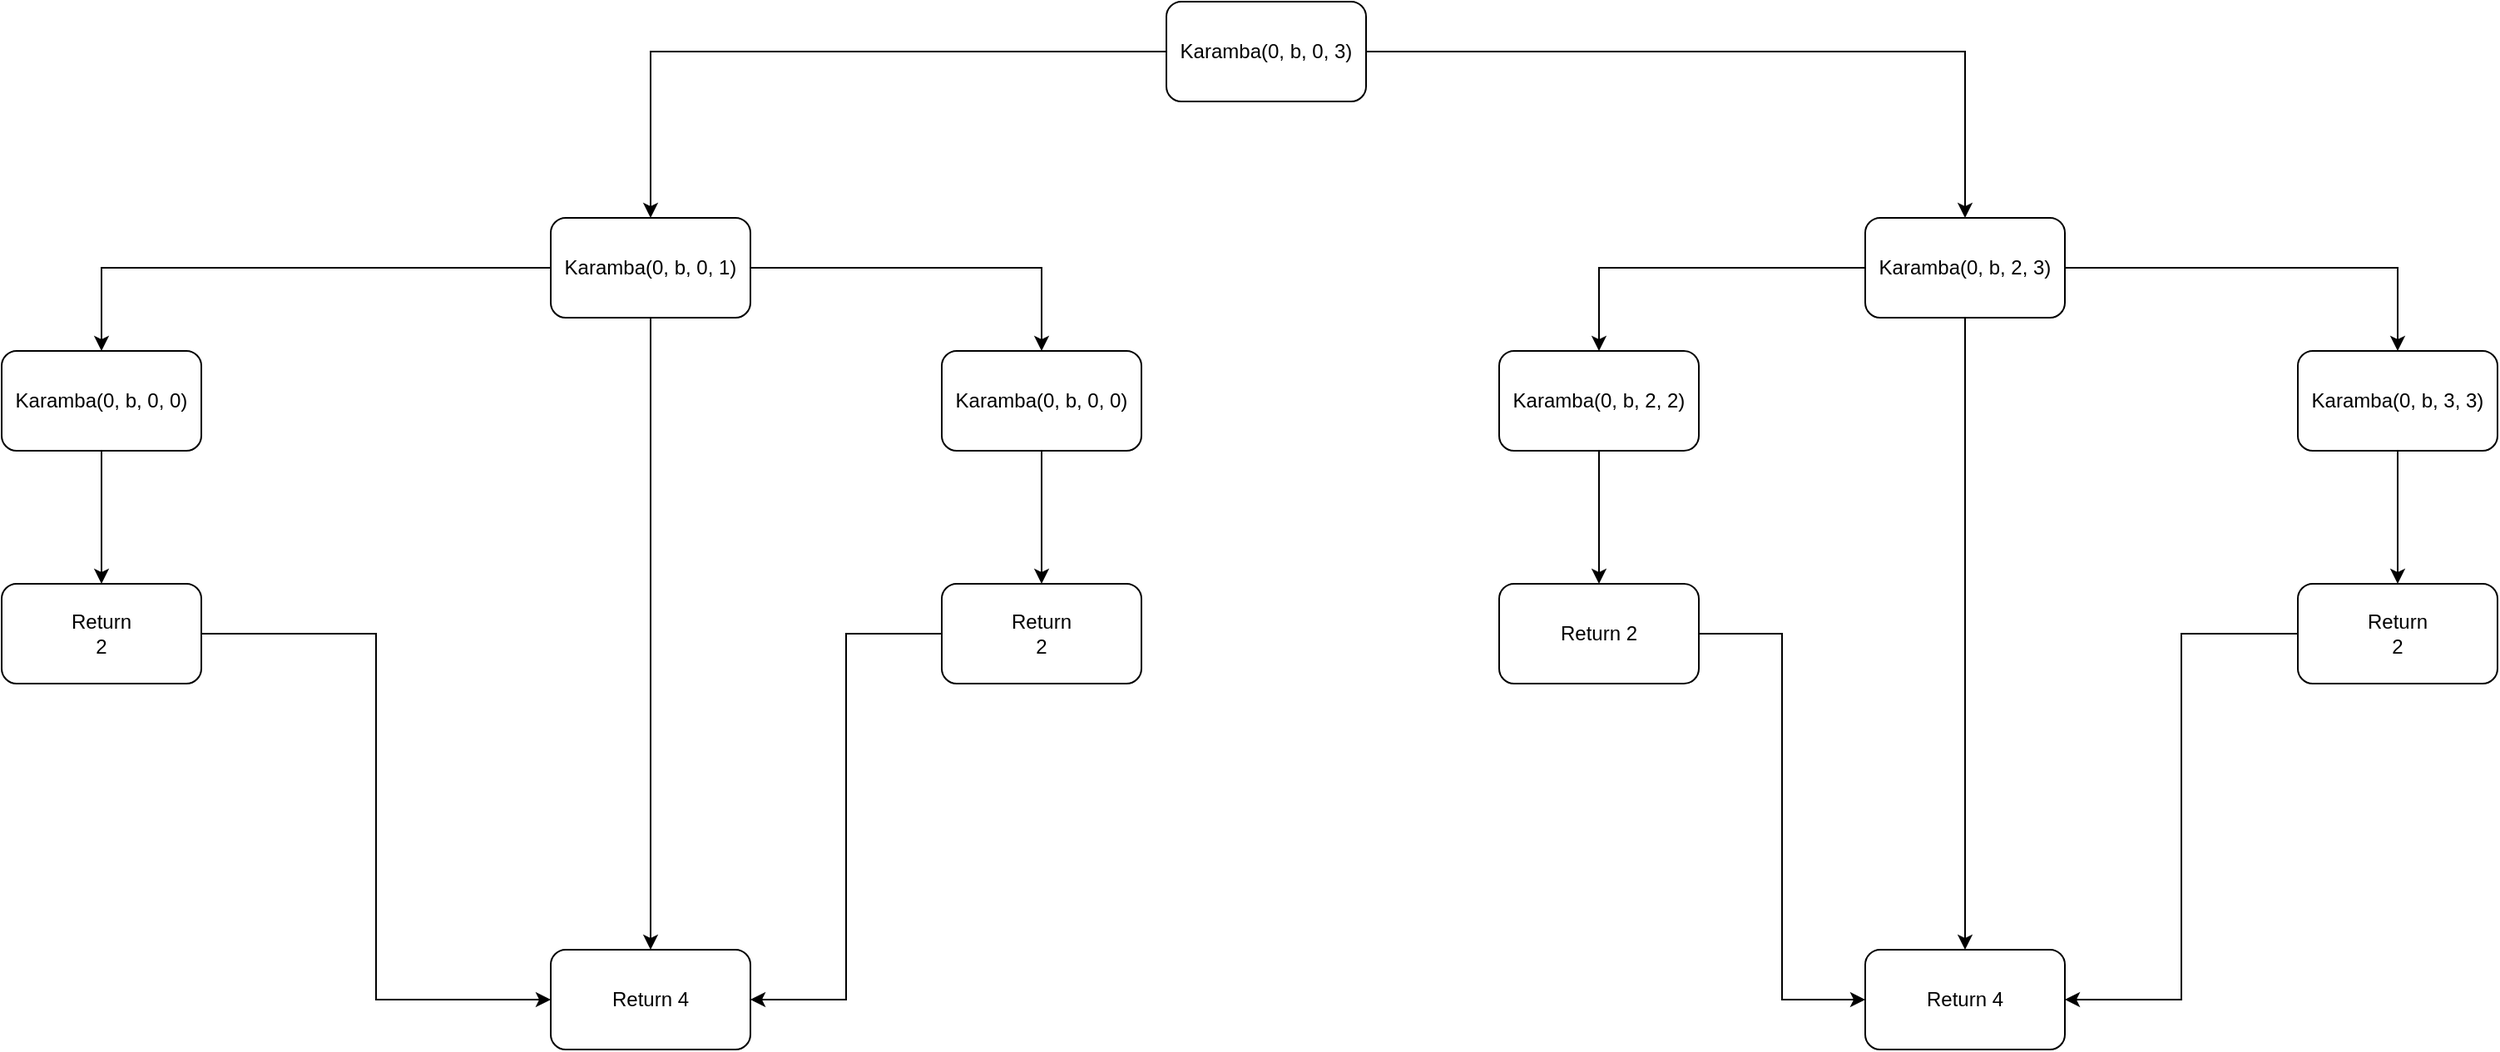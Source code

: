<mxfile version="21.1.2">
  <diagram name="Page-1" id="DFw1NA6mjUOxKMK1M_Jr">
    <mxGraphModel dx="1962" dy="1230" grid="1" gridSize="10" guides="1" tooltips="1" connect="1" arrows="1" fold="1" page="1" pageScale="1" pageWidth="850" pageHeight="1100" math="0" shadow="0">
      <root>
        <mxCell id="0" />
        <mxCell id="1" parent="0" />
        <mxCell id="cshWt5R04KCTWZORSb7K-19" value="" style="edgeStyle=orthogonalEdgeStyle;rounded=0;orthogonalLoop=1;jettySize=auto;html=1;" edge="1" parent="1" source="cshWt5R04KCTWZORSb7K-17" target="cshWt5R04KCTWZORSb7K-18">
          <mxGeometry relative="1" as="geometry" />
        </mxCell>
        <mxCell id="cshWt5R04KCTWZORSb7K-35" value="" style="edgeStyle=orthogonalEdgeStyle;rounded=0;orthogonalLoop=1;jettySize=auto;html=1;" edge="1" parent="1" source="cshWt5R04KCTWZORSb7K-17" target="cshWt5R04KCTWZORSb7K-34">
          <mxGeometry relative="1" as="geometry" />
        </mxCell>
        <mxCell id="cshWt5R04KCTWZORSb7K-17" value="Karamba(0, b, 0, 3)" style="rounded=1;whiteSpace=wrap;html=1;" vertex="1" parent="1">
          <mxGeometry x="440" y="120" width="120" height="60" as="geometry" />
        </mxCell>
        <mxCell id="cshWt5R04KCTWZORSb7K-22" value="" style="edgeStyle=orthogonalEdgeStyle;rounded=0;orthogonalLoop=1;jettySize=auto;html=1;" edge="1" parent="1" source="cshWt5R04KCTWZORSb7K-18" target="cshWt5R04KCTWZORSb7K-21">
          <mxGeometry relative="1" as="geometry" />
        </mxCell>
        <mxCell id="cshWt5R04KCTWZORSb7K-25" value="" style="edgeStyle=orthogonalEdgeStyle;rounded=0;orthogonalLoop=1;jettySize=auto;html=1;" edge="1" parent="1" source="cshWt5R04KCTWZORSb7K-18" target="cshWt5R04KCTWZORSb7K-24">
          <mxGeometry relative="1" as="geometry" />
        </mxCell>
        <mxCell id="cshWt5R04KCTWZORSb7K-31" value="" style="edgeStyle=orthogonalEdgeStyle;rounded=0;orthogonalLoop=1;jettySize=auto;html=1;" edge="1" parent="1" source="cshWt5R04KCTWZORSb7K-18" target="cshWt5R04KCTWZORSb7K-30">
          <mxGeometry relative="1" as="geometry" />
        </mxCell>
        <mxCell id="cshWt5R04KCTWZORSb7K-18" value="Karamba(0, b, 0, 1)" style="rounded=1;whiteSpace=wrap;html=1;" vertex="1" parent="1">
          <mxGeometry x="70" y="250" width="120" height="60" as="geometry" />
        </mxCell>
        <mxCell id="cshWt5R04KCTWZORSb7K-29" value="" style="edgeStyle=orthogonalEdgeStyle;rounded=0;orthogonalLoop=1;jettySize=auto;html=1;" edge="1" parent="1" source="cshWt5R04KCTWZORSb7K-21" target="cshWt5R04KCTWZORSb7K-28">
          <mxGeometry relative="1" as="geometry" />
        </mxCell>
        <mxCell id="cshWt5R04KCTWZORSb7K-21" value="Karamba(0, b, 0, 0)" style="rounded=1;whiteSpace=wrap;html=1;" vertex="1" parent="1">
          <mxGeometry x="-260" y="330" width="120" height="60" as="geometry" />
        </mxCell>
        <mxCell id="cshWt5R04KCTWZORSb7K-27" value="" style="edgeStyle=orthogonalEdgeStyle;rounded=0;orthogonalLoop=1;jettySize=auto;html=1;" edge="1" parent="1" source="cshWt5R04KCTWZORSb7K-24" target="cshWt5R04KCTWZORSb7K-26">
          <mxGeometry relative="1" as="geometry" />
        </mxCell>
        <mxCell id="cshWt5R04KCTWZORSb7K-24" value="Karamba(0, b, 0, 0)" style="rounded=1;whiteSpace=wrap;html=1;" vertex="1" parent="1">
          <mxGeometry x="305" y="330" width="120" height="60" as="geometry" />
        </mxCell>
        <mxCell id="cshWt5R04KCTWZORSb7K-32" style="edgeStyle=orthogonalEdgeStyle;rounded=0;orthogonalLoop=1;jettySize=auto;html=1;entryX=1;entryY=0.5;entryDx=0;entryDy=0;" edge="1" parent="1" source="cshWt5R04KCTWZORSb7K-26" target="cshWt5R04KCTWZORSb7K-30">
          <mxGeometry relative="1" as="geometry" />
        </mxCell>
        <mxCell id="cshWt5R04KCTWZORSb7K-26" value="&lt;div&gt;Return&lt;/div&gt;&lt;div&gt;2&lt;br&gt;&lt;/div&gt;" style="rounded=1;whiteSpace=wrap;html=1;" vertex="1" parent="1">
          <mxGeometry x="305" y="470" width="120" height="60" as="geometry" />
        </mxCell>
        <mxCell id="cshWt5R04KCTWZORSb7K-33" style="edgeStyle=orthogonalEdgeStyle;rounded=0;orthogonalLoop=1;jettySize=auto;html=1;entryX=0;entryY=0.5;entryDx=0;entryDy=0;" edge="1" parent="1" source="cshWt5R04KCTWZORSb7K-28" target="cshWt5R04KCTWZORSb7K-30">
          <mxGeometry relative="1" as="geometry" />
        </mxCell>
        <mxCell id="cshWt5R04KCTWZORSb7K-28" value="&lt;div&gt;Return&lt;/div&gt;&lt;div&gt;2&lt;br&gt;&lt;/div&gt;" style="rounded=1;whiteSpace=wrap;html=1;" vertex="1" parent="1">
          <mxGeometry x="-260" y="470" width="120" height="60" as="geometry" />
        </mxCell>
        <mxCell id="cshWt5R04KCTWZORSb7K-30" value="Return 4" style="rounded=1;whiteSpace=wrap;html=1;" vertex="1" parent="1">
          <mxGeometry x="70" y="690" width="120" height="60" as="geometry" />
        </mxCell>
        <mxCell id="cshWt5R04KCTWZORSb7K-38" value="" style="edgeStyle=orthogonalEdgeStyle;rounded=0;orthogonalLoop=1;jettySize=auto;html=1;" edge="1" parent="1" source="cshWt5R04KCTWZORSb7K-34" target="cshWt5R04KCTWZORSb7K-37">
          <mxGeometry relative="1" as="geometry" />
        </mxCell>
        <mxCell id="cshWt5R04KCTWZORSb7K-42" value="" style="edgeStyle=orthogonalEdgeStyle;rounded=0;orthogonalLoop=1;jettySize=auto;html=1;" edge="1" parent="1" source="cshWt5R04KCTWZORSb7K-34" target="cshWt5R04KCTWZORSb7K-41">
          <mxGeometry relative="1" as="geometry" />
        </mxCell>
        <mxCell id="cshWt5R04KCTWZORSb7K-46" value="" style="edgeStyle=orthogonalEdgeStyle;rounded=0;orthogonalLoop=1;jettySize=auto;html=1;" edge="1" parent="1" source="cshWt5R04KCTWZORSb7K-34" target="cshWt5R04KCTWZORSb7K-45">
          <mxGeometry relative="1" as="geometry" />
        </mxCell>
        <mxCell id="cshWt5R04KCTWZORSb7K-34" value="Karamba(0, b, 2, 3)" style="rounded=1;whiteSpace=wrap;html=1;" vertex="1" parent="1">
          <mxGeometry x="860" y="250" width="120" height="60" as="geometry" />
        </mxCell>
        <mxCell id="cshWt5R04KCTWZORSb7K-40" value="" style="edgeStyle=orthogonalEdgeStyle;rounded=0;orthogonalLoop=1;jettySize=auto;html=1;" edge="1" parent="1" source="cshWt5R04KCTWZORSb7K-37" target="cshWt5R04KCTWZORSb7K-39">
          <mxGeometry relative="1" as="geometry" />
        </mxCell>
        <mxCell id="cshWt5R04KCTWZORSb7K-37" value="Karamba(0, b, 3, 3)" style="rounded=1;whiteSpace=wrap;html=1;" vertex="1" parent="1">
          <mxGeometry x="1120" y="330" width="120" height="60" as="geometry" />
        </mxCell>
        <mxCell id="cshWt5R04KCTWZORSb7K-48" style="edgeStyle=orthogonalEdgeStyle;rounded=0;orthogonalLoop=1;jettySize=auto;html=1;entryX=1;entryY=0.5;entryDx=0;entryDy=0;" edge="1" parent="1" source="cshWt5R04KCTWZORSb7K-39" target="cshWt5R04KCTWZORSb7K-45">
          <mxGeometry relative="1" as="geometry" />
        </mxCell>
        <mxCell id="cshWt5R04KCTWZORSb7K-39" value="&lt;div&gt;Return&lt;/div&gt;&lt;div&gt;2&lt;br&gt;&lt;/div&gt;" style="rounded=1;whiteSpace=wrap;html=1;" vertex="1" parent="1">
          <mxGeometry x="1120" y="470" width="120" height="60" as="geometry" />
        </mxCell>
        <mxCell id="cshWt5R04KCTWZORSb7K-44" value="" style="edgeStyle=orthogonalEdgeStyle;rounded=0;orthogonalLoop=1;jettySize=auto;html=1;" edge="1" parent="1" source="cshWt5R04KCTWZORSb7K-41" target="cshWt5R04KCTWZORSb7K-43">
          <mxGeometry relative="1" as="geometry" />
        </mxCell>
        <mxCell id="cshWt5R04KCTWZORSb7K-41" value="Karamba(0, b, 2, 2)" style="rounded=1;whiteSpace=wrap;html=1;" vertex="1" parent="1">
          <mxGeometry x="640" y="330" width="120" height="60" as="geometry" />
        </mxCell>
        <mxCell id="cshWt5R04KCTWZORSb7K-47" style="edgeStyle=orthogonalEdgeStyle;rounded=0;orthogonalLoop=1;jettySize=auto;html=1;entryX=0;entryY=0.5;entryDx=0;entryDy=0;" edge="1" parent="1" source="cshWt5R04KCTWZORSb7K-43" target="cshWt5R04KCTWZORSb7K-45">
          <mxGeometry relative="1" as="geometry" />
        </mxCell>
        <mxCell id="cshWt5R04KCTWZORSb7K-43" value="Return 2" style="rounded=1;whiteSpace=wrap;html=1;" vertex="1" parent="1">
          <mxGeometry x="640" y="470" width="120" height="60" as="geometry" />
        </mxCell>
        <mxCell id="cshWt5R04KCTWZORSb7K-45" value="&lt;div&gt;Return 4&lt;/div&gt;" style="rounded=1;whiteSpace=wrap;html=1;" vertex="1" parent="1">
          <mxGeometry x="860" y="690" width="120" height="60" as="geometry" />
        </mxCell>
      </root>
    </mxGraphModel>
  </diagram>
</mxfile>
